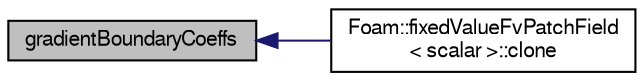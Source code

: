 digraph "gradientBoundaryCoeffs"
{
  bgcolor="transparent";
  edge [fontname="FreeSans",fontsize="10",labelfontname="FreeSans",labelfontsize="10"];
  node [fontname="FreeSans",fontsize="10",shape=record];
  rankdir="LR";
  Node32 [label="gradientBoundaryCoeffs",height=0.2,width=0.4,color="black", fillcolor="grey75", style="filled", fontcolor="black"];
  Node32 -> Node33 [dir="back",color="midnightblue",fontsize="10",style="solid",fontname="FreeSans"];
  Node33 [label="Foam::fixedValueFvPatchField\l\< scalar \>::clone",height=0.2,width=0.4,color="black",URL="$a21986.html#a6dfbb046cc414bcb0ee27a1646815537",tooltip="Construct and return a clone setting internal field reference. "];
}
